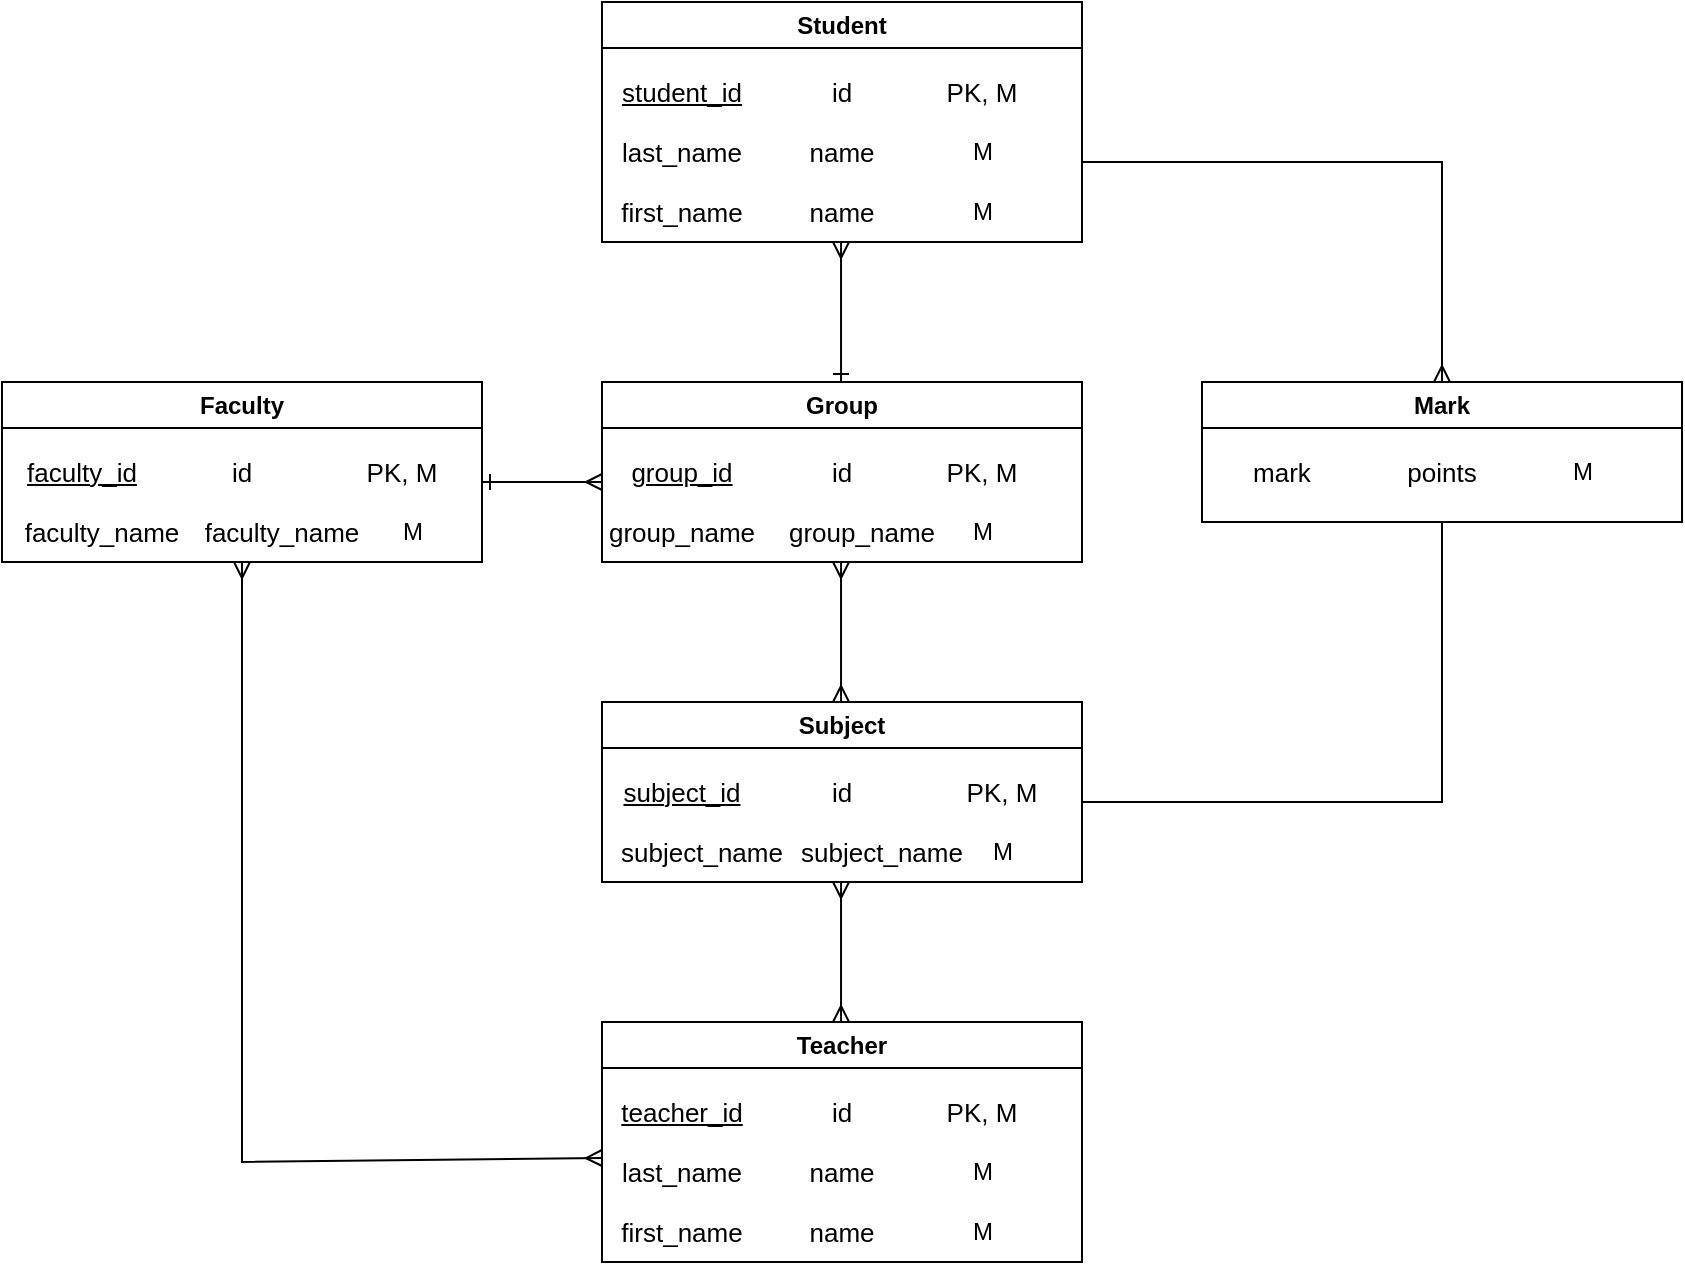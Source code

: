 <mxfile version="24.7.16">
  <diagram id="R2lEEEUBdFMjLlhIrx00" name="Page-1">
    <mxGraphModel dx="909" dy="692" grid="1" gridSize="10" guides="1" tooltips="1" connect="1" arrows="1" fold="1" page="1" pageScale="1" pageWidth="850" pageHeight="1100" math="0" shadow="0" extFonts="Permanent Marker^https://fonts.googleapis.com/css?family=Permanent+Marker">
      <root>
        <mxCell id="0" />
        <mxCell id="1" parent="0" />
        <mxCell id="WERzMzZZoHiGwdidvYkT-2" value="Student" style="swimlane;whiteSpace=wrap;html=1;" vertex="1" parent="1">
          <mxGeometry x="300" y="40" width="240" height="120" as="geometry" />
        </mxCell>
        <mxCell id="WERzMzZZoHiGwdidvYkT-4" value="&lt;u&gt;student_id&lt;/u&gt;" style="text;html=1;align=center;verticalAlign=middle;whiteSpace=wrap;rounded=0;fontSize=13;" vertex="1" parent="WERzMzZZoHiGwdidvYkT-2">
          <mxGeometry x="10" y="30" width="60" height="30" as="geometry" />
        </mxCell>
        <mxCell id="WERzMzZZoHiGwdidvYkT-5" value="last_name" style="text;html=1;align=center;verticalAlign=middle;whiteSpace=wrap;rounded=0;fontSize=13;" vertex="1" parent="WERzMzZZoHiGwdidvYkT-2">
          <mxGeometry x="10" y="60" width="60" height="30" as="geometry" />
        </mxCell>
        <mxCell id="WERzMzZZoHiGwdidvYkT-6" value="first_name" style="text;html=1;align=center;verticalAlign=middle;whiteSpace=wrap;rounded=0;fontSize=13;" vertex="1" parent="WERzMzZZoHiGwdidvYkT-2">
          <mxGeometry x="10" y="90" width="60" height="30" as="geometry" />
        </mxCell>
        <mxCell id="WERzMzZZoHiGwdidvYkT-9" value="name" style="text;html=1;align=center;verticalAlign=middle;whiteSpace=wrap;rounded=0;fontSize=13;" vertex="1" parent="WERzMzZZoHiGwdidvYkT-2">
          <mxGeometry x="90" y="60" width="60" height="30" as="geometry" />
        </mxCell>
        <mxCell id="WERzMzZZoHiGwdidvYkT-10" value="name" style="text;html=1;align=center;verticalAlign=middle;whiteSpace=wrap;rounded=0;fontSize=13;" vertex="1" parent="WERzMzZZoHiGwdidvYkT-2">
          <mxGeometry x="90" y="90" width="60" height="30" as="geometry" />
        </mxCell>
        <mxCell id="WERzMzZZoHiGwdidvYkT-11" value="id" style="text;html=1;align=center;verticalAlign=middle;whiteSpace=wrap;rounded=0;fontSize=13;" vertex="1" parent="WERzMzZZoHiGwdidvYkT-2">
          <mxGeometry x="90" y="30" width="60" height="30" as="geometry" />
        </mxCell>
        <mxCell id="WERzMzZZoHiGwdidvYkT-12" value="PK, M" style="text;html=1;align=center;verticalAlign=middle;whiteSpace=wrap;rounded=0;fontSize=13;" vertex="1" parent="WERzMzZZoHiGwdidvYkT-2">
          <mxGeometry x="160" y="30" width="60" height="30" as="geometry" />
        </mxCell>
        <mxCell id="WERzMzZZoHiGwdidvYkT-14" value="M" style="text;html=1;align=center;verticalAlign=middle;resizable=0;points=[];autosize=1;strokeColor=none;fillColor=none;" vertex="1" parent="WERzMzZZoHiGwdidvYkT-2">
          <mxGeometry x="175" y="90" width="30" height="30" as="geometry" />
        </mxCell>
        <mxCell id="WERzMzZZoHiGwdidvYkT-13" value="M" style="text;html=1;align=center;verticalAlign=middle;resizable=0;points=[];autosize=1;strokeColor=none;fillColor=none;" vertex="1" parent="WERzMzZZoHiGwdidvYkT-2">
          <mxGeometry x="175" y="60" width="30" height="30" as="geometry" />
        </mxCell>
        <mxCell id="WERzMzZZoHiGwdidvYkT-17" value="Group" style="swimlane;whiteSpace=wrap;html=1;" vertex="1" parent="1">
          <mxGeometry x="300" y="230" width="240" height="90" as="geometry" />
        </mxCell>
        <mxCell id="WERzMzZZoHiGwdidvYkT-18" value="&lt;u&gt;group_id&lt;/u&gt;" style="text;html=1;align=center;verticalAlign=middle;whiteSpace=wrap;rounded=0;fontSize=13;" vertex="1" parent="WERzMzZZoHiGwdidvYkT-17">
          <mxGeometry x="10" y="30" width="60" height="30" as="geometry" />
        </mxCell>
        <mxCell id="WERzMzZZoHiGwdidvYkT-19" value="group_name" style="text;html=1;align=center;verticalAlign=middle;whiteSpace=wrap;rounded=0;fontSize=13;" vertex="1" parent="WERzMzZZoHiGwdidvYkT-17">
          <mxGeometry x="10" y="60" width="60" height="30" as="geometry" />
        </mxCell>
        <mxCell id="WERzMzZZoHiGwdidvYkT-23" value="id" style="text;html=1;align=center;verticalAlign=middle;whiteSpace=wrap;rounded=0;fontSize=13;" vertex="1" parent="WERzMzZZoHiGwdidvYkT-17">
          <mxGeometry x="90" y="30" width="60" height="30" as="geometry" />
        </mxCell>
        <mxCell id="WERzMzZZoHiGwdidvYkT-24" value="PK, M" style="text;html=1;align=center;verticalAlign=middle;whiteSpace=wrap;rounded=0;fontSize=13;" vertex="1" parent="WERzMzZZoHiGwdidvYkT-17">
          <mxGeometry x="160" y="30" width="60" height="30" as="geometry" />
        </mxCell>
        <mxCell id="WERzMzZZoHiGwdidvYkT-26" value="M" style="text;html=1;align=center;verticalAlign=middle;resizable=0;points=[];autosize=1;strokeColor=none;fillColor=none;" vertex="1" parent="WERzMzZZoHiGwdidvYkT-17">
          <mxGeometry x="175" y="60" width="30" height="30" as="geometry" />
        </mxCell>
        <mxCell id="WERzMzZZoHiGwdidvYkT-68" value="group_name" style="text;html=1;align=center;verticalAlign=middle;whiteSpace=wrap;rounded=0;fontSize=13;" vertex="1" parent="WERzMzZZoHiGwdidvYkT-17">
          <mxGeometry x="100" y="60" width="60" height="30" as="geometry" />
        </mxCell>
        <mxCell id="WERzMzZZoHiGwdidvYkT-27" value="Subject" style="swimlane;whiteSpace=wrap;html=1;" vertex="1" parent="1">
          <mxGeometry x="300" y="390" width="240" height="90" as="geometry" />
        </mxCell>
        <mxCell id="WERzMzZZoHiGwdidvYkT-28" value="&lt;u&gt;subject_id&lt;/u&gt;" style="text;html=1;align=center;verticalAlign=middle;whiteSpace=wrap;rounded=0;fontSize=13;" vertex="1" parent="WERzMzZZoHiGwdidvYkT-27">
          <mxGeometry x="10" y="30" width="60" height="30" as="geometry" />
        </mxCell>
        <mxCell id="WERzMzZZoHiGwdidvYkT-29" value="subject_name" style="text;html=1;align=center;verticalAlign=middle;whiteSpace=wrap;rounded=0;fontSize=13;" vertex="1" parent="WERzMzZZoHiGwdidvYkT-27">
          <mxGeometry x="20" y="60" width="60" height="30" as="geometry" />
        </mxCell>
        <mxCell id="WERzMzZZoHiGwdidvYkT-31" value="id" style="text;html=1;align=center;verticalAlign=middle;whiteSpace=wrap;rounded=0;fontSize=13;" vertex="1" parent="WERzMzZZoHiGwdidvYkT-27">
          <mxGeometry x="90" y="30" width="60" height="30" as="geometry" />
        </mxCell>
        <mxCell id="WERzMzZZoHiGwdidvYkT-32" value="PK, M" style="text;html=1;align=center;verticalAlign=middle;whiteSpace=wrap;rounded=0;fontSize=13;" vertex="1" parent="WERzMzZZoHiGwdidvYkT-27">
          <mxGeometry x="170" y="30" width="60" height="30" as="geometry" />
        </mxCell>
        <mxCell id="WERzMzZZoHiGwdidvYkT-33" value="M" style="text;html=1;align=center;verticalAlign=middle;resizable=0;points=[];autosize=1;strokeColor=none;fillColor=none;" vertex="1" parent="WERzMzZZoHiGwdidvYkT-27">
          <mxGeometry x="185" y="60" width="30" height="30" as="geometry" />
        </mxCell>
        <mxCell id="WERzMzZZoHiGwdidvYkT-70" value="subject_name" style="text;html=1;align=center;verticalAlign=middle;whiteSpace=wrap;rounded=0;fontSize=13;" vertex="1" parent="WERzMzZZoHiGwdidvYkT-27">
          <mxGeometry x="110" y="60" width="60" height="30" as="geometry" />
        </mxCell>
        <mxCell id="WERzMzZZoHiGwdidvYkT-34" value="Teacher" style="swimlane;whiteSpace=wrap;html=1;" vertex="1" parent="1">
          <mxGeometry x="300" y="550" width="240" height="120" as="geometry" />
        </mxCell>
        <mxCell id="WERzMzZZoHiGwdidvYkT-35" value="&lt;u&gt;teacher_id&lt;/u&gt;" style="text;html=1;align=center;verticalAlign=middle;whiteSpace=wrap;rounded=0;fontSize=13;" vertex="1" parent="WERzMzZZoHiGwdidvYkT-34">
          <mxGeometry x="10" y="30" width="60" height="30" as="geometry" />
        </mxCell>
        <mxCell id="WERzMzZZoHiGwdidvYkT-36" value="last_name" style="text;html=1;align=center;verticalAlign=middle;whiteSpace=wrap;rounded=0;fontSize=13;" vertex="1" parent="WERzMzZZoHiGwdidvYkT-34">
          <mxGeometry x="10" y="60" width="60" height="30" as="geometry" />
        </mxCell>
        <mxCell id="WERzMzZZoHiGwdidvYkT-37" value="first_name" style="text;html=1;align=center;verticalAlign=middle;whiteSpace=wrap;rounded=0;fontSize=13;" vertex="1" parent="WERzMzZZoHiGwdidvYkT-34">
          <mxGeometry x="10" y="90" width="60" height="30" as="geometry" />
        </mxCell>
        <mxCell id="WERzMzZZoHiGwdidvYkT-38" value="name" style="text;html=1;align=center;verticalAlign=middle;whiteSpace=wrap;rounded=0;fontSize=13;" vertex="1" parent="WERzMzZZoHiGwdidvYkT-34">
          <mxGeometry x="90" y="60" width="60" height="30" as="geometry" />
        </mxCell>
        <mxCell id="WERzMzZZoHiGwdidvYkT-39" value="name" style="text;html=1;align=center;verticalAlign=middle;whiteSpace=wrap;rounded=0;fontSize=13;" vertex="1" parent="WERzMzZZoHiGwdidvYkT-34">
          <mxGeometry x="90" y="90" width="60" height="30" as="geometry" />
        </mxCell>
        <mxCell id="WERzMzZZoHiGwdidvYkT-40" value="id" style="text;html=1;align=center;verticalAlign=middle;whiteSpace=wrap;rounded=0;fontSize=13;" vertex="1" parent="WERzMzZZoHiGwdidvYkT-34">
          <mxGeometry x="90" y="30" width="60" height="30" as="geometry" />
        </mxCell>
        <mxCell id="WERzMzZZoHiGwdidvYkT-41" value="PK, M" style="text;html=1;align=center;verticalAlign=middle;whiteSpace=wrap;rounded=0;fontSize=13;" vertex="1" parent="WERzMzZZoHiGwdidvYkT-34">
          <mxGeometry x="160" y="30" width="60" height="30" as="geometry" />
        </mxCell>
        <mxCell id="WERzMzZZoHiGwdidvYkT-42" value="M" style="text;html=1;align=center;verticalAlign=middle;resizable=0;points=[];autosize=1;strokeColor=none;fillColor=none;" vertex="1" parent="WERzMzZZoHiGwdidvYkT-34">
          <mxGeometry x="175" y="90" width="30" height="30" as="geometry" />
        </mxCell>
        <mxCell id="WERzMzZZoHiGwdidvYkT-43" value="M" style="text;html=1;align=center;verticalAlign=middle;resizable=0;points=[];autosize=1;strokeColor=none;fillColor=none;" vertex="1" parent="WERzMzZZoHiGwdidvYkT-34">
          <mxGeometry x="175" y="60" width="30" height="30" as="geometry" />
        </mxCell>
        <mxCell id="WERzMzZZoHiGwdidvYkT-44" value="Faculty" style="swimlane;whiteSpace=wrap;html=1;" vertex="1" parent="1">
          <mxGeometry y="230" width="240" height="90" as="geometry" />
        </mxCell>
        <mxCell id="WERzMzZZoHiGwdidvYkT-45" value="&lt;u&gt;faculty_id&lt;/u&gt;" style="text;html=1;align=center;verticalAlign=middle;whiteSpace=wrap;rounded=0;fontSize=13;" vertex="1" parent="WERzMzZZoHiGwdidvYkT-44">
          <mxGeometry x="10" y="30" width="60" height="30" as="geometry" />
        </mxCell>
        <mxCell id="WERzMzZZoHiGwdidvYkT-46" value="faculty_name" style="text;html=1;align=center;verticalAlign=middle;whiteSpace=wrap;rounded=0;fontSize=13;" vertex="1" parent="WERzMzZZoHiGwdidvYkT-44">
          <mxGeometry x="20" y="60" width="60" height="30" as="geometry" />
        </mxCell>
        <mxCell id="WERzMzZZoHiGwdidvYkT-48" value="id" style="text;html=1;align=center;verticalAlign=middle;whiteSpace=wrap;rounded=0;fontSize=13;" vertex="1" parent="WERzMzZZoHiGwdidvYkT-44">
          <mxGeometry x="90" y="30" width="60" height="30" as="geometry" />
        </mxCell>
        <mxCell id="WERzMzZZoHiGwdidvYkT-49" value="PK, M" style="text;html=1;align=center;verticalAlign=middle;whiteSpace=wrap;rounded=0;fontSize=13;" vertex="1" parent="WERzMzZZoHiGwdidvYkT-44">
          <mxGeometry x="170" y="30" width="60" height="30" as="geometry" />
        </mxCell>
        <mxCell id="WERzMzZZoHiGwdidvYkT-50" value="M" style="text;html=1;align=center;verticalAlign=middle;resizable=0;points=[];autosize=1;strokeColor=none;fillColor=none;" vertex="1" parent="WERzMzZZoHiGwdidvYkT-44">
          <mxGeometry x="190" y="60" width="30" height="30" as="geometry" />
        </mxCell>
        <mxCell id="WERzMzZZoHiGwdidvYkT-69" value="faculty_name" style="text;html=1;align=center;verticalAlign=middle;whiteSpace=wrap;rounded=0;fontSize=13;" vertex="1" parent="WERzMzZZoHiGwdidvYkT-44">
          <mxGeometry x="110" y="60" width="60" height="30" as="geometry" />
        </mxCell>
        <mxCell id="WERzMzZZoHiGwdidvYkT-51" value="Mark" style="swimlane;whiteSpace=wrap;html=1;" vertex="1" parent="1">
          <mxGeometry x="600" y="230" width="240" height="70" as="geometry" />
        </mxCell>
        <mxCell id="WERzMzZZoHiGwdidvYkT-52" value="mark" style="text;html=1;align=center;verticalAlign=middle;whiteSpace=wrap;rounded=0;fontSize=13;" vertex="1" parent="WERzMzZZoHiGwdidvYkT-51">
          <mxGeometry x="10" y="30" width="60" height="30" as="geometry" />
        </mxCell>
        <mxCell id="WERzMzZZoHiGwdidvYkT-55" value="points" style="text;html=1;align=center;verticalAlign=middle;whiteSpace=wrap;rounded=0;fontSize=13;" vertex="1" parent="WERzMzZZoHiGwdidvYkT-51">
          <mxGeometry x="90" y="30" width="60" height="30" as="geometry" />
        </mxCell>
        <mxCell id="WERzMzZZoHiGwdidvYkT-57" value="M" style="text;html=1;align=center;verticalAlign=middle;resizable=0;points=[];autosize=1;strokeColor=none;fillColor=none;" vertex="1" parent="WERzMzZZoHiGwdidvYkT-51">
          <mxGeometry x="175" y="30" width="30" height="30" as="geometry" />
        </mxCell>
        <mxCell id="WERzMzZZoHiGwdidvYkT-62" value="" style="fontSize=12;html=1;endArrow=ERmany;startArrow=ERmany;rounded=0;" edge="1" parent="1">
          <mxGeometry width="100" height="100" relative="1" as="geometry">
            <mxPoint x="419.52" y="390" as="sourcePoint" />
            <mxPoint x="419.52" y="320" as="targetPoint" />
          </mxGeometry>
        </mxCell>
        <mxCell id="WERzMzZZoHiGwdidvYkT-64" value="" style="fontSize=12;html=1;endArrow=ERmany;startArrow=ERmany;rounded=0;" edge="1" parent="1">
          <mxGeometry width="100" height="100" relative="1" as="geometry">
            <mxPoint x="419.52" y="550" as="sourcePoint" />
            <mxPoint x="419.52" y="480" as="targetPoint" />
          </mxGeometry>
        </mxCell>
        <mxCell id="WERzMzZZoHiGwdidvYkT-65" value="" style="fontSize=12;html=1;endArrow=ERmany;startArrow=ERone;rounded=0;startFill=0;" edge="1" parent="1">
          <mxGeometry width="100" height="100" relative="1" as="geometry">
            <mxPoint x="419.52" y="230" as="sourcePoint" />
            <mxPoint x="419.52" y="160" as="targetPoint" />
          </mxGeometry>
        </mxCell>
        <mxCell id="WERzMzZZoHiGwdidvYkT-66" value="" style="fontSize=12;html=1;endArrow=ERmany;startArrow=ERone;rounded=0;startFill=0;" edge="1" parent="1">
          <mxGeometry width="100" height="100" relative="1" as="geometry">
            <mxPoint x="240" y="280" as="sourcePoint" />
            <mxPoint x="300" y="280" as="targetPoint" />
          </mxGeometry>
        </mxCell>
        <mxCell id="WERzMzZZoHiGwdidvYkT-67" value="" style="fontSize=12;html=1;endArrow=ERmany;startArrow=ERmany;rounded=0;startFill=0;exitX=0.5;exitY=1;exitDx=0;exitDy=0;" edge="1" parent="1">
          <mxGeometry width="100" height="100" relative="1" as="geometry">
            <mxPoint x="120" y="320.0" as="sourcePoint" />
            <mxPoint x="300" y="618" as="targetPoint" />
            <Array as="points">
              <mxPoint x="120" y="620" />
            </Array>
          </mxGeometry>
        </mxCell>
        <mxCell id="WERzMzZZoHiGwdidvYkT-71" value="" style="fontSize=12;html=1;endArrow=ERmany;startArrow=baseDash;rounded=0;endFill=0;entryX=0.5;entryY=0;entryDx=0;entryDy=0;startFill=0;" edge="1" parent="1" target="WERzMzZZoHiGwdidvYkT-51">
          <mxGeometry width="100" height="100" relative="1" as="geometry">
            <mxPoint x="540" y="120" as="sourcePoint" />
            <mxPoint x="720" y="220" as="targetPoint" />
            <Array as="points">
              <mxPoint x="720" y="120" />
            </Array>
          </mxGeometry>
        </mxCell>
        <mxCell id="WERzMzZZoHiGwdidvYkT-72" value="" style="fontSize=12;html=1;endArrow=baseDash;startArrow=baseDash;rounded=0;endFill=0;entryX=0.5;entryY=1;entryDx=0;entryDy=0;startFill=0;" edge="1" parent="1" target="WERzMzZZoHiGwdidvYkT-51">
          <mxGeometry width="100" height="100" relative="1" as="geometry">
            <mxPoint x="540" y="440" as="sourcePoint" />
            <mxPoint x="720" y="550" as="targetPoint" />
            <Array as="points">
              <mxPoint x="720" y="440" />
            </Array>
          </mxGeometry>
        </mxCell>
      </root>
    </mxGraphModel>
  </diagram>
</mxfile>
